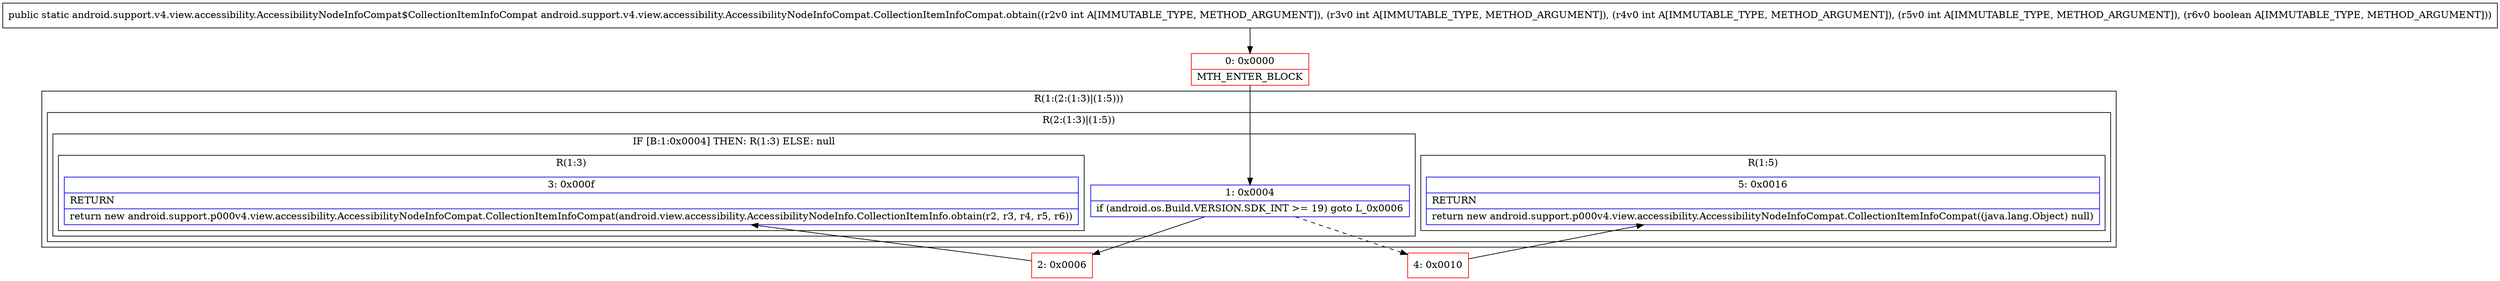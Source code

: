 digraph "CFG forandroid.support.v4.view.accessibility.AccessibilityNodeInfoCompat.CollectionItemInfoCompat.obtain(IIIIZ)Landroid\/support\/v4\/view\/accessibility\/AccessibilityNodeInfoCompat$CollectionItemInfoCompat;" {
subgraph cluster_Region_74164567 {
label = "R(1:(2:(1:3)|(1:5)))";
node [shape=record,color=blue];
subgraph cluster_Region_1371727514 {
label = "R(2:(1:3)|(1:5))";
node [shape=record,color=blue];
subgraph cluster_IfRegion_977500221 {
label = "IF [B:1:0x0004] THEN: R(1:3) ELSE: null";
node [shape=record,color=blue];
Node_1 [shape=record,label="{1\:\ 0x0004|if (android.os.Build.VERSION.SDK_INT \>= 19) goto L_0x0006\l}"];
subgraph cluster_Region_599298254 {
label = "R(1:3)";
node [shape=record,color=blue];
Node_3 [shape=record,label="{3\:\ 0x000f|RETURN\l|return new android.support.p000v4.view.accessibility.AccessibilityNodeInfoCompat.CollectionItemInfoCompat(android.view.accessibility.AccessibilityNodeInfo.CollectionItemInfo.obtain(r2, r3, r4, r5, r6))\l}"];
}
}
subgraph cluster_Region_2051056895 {
label = "R(1:5)";
node [shape=record,color=blue];
Node_5 [shape=record,label="{5\:\ 0x0016|RETURN\l|return new android.support.p000v4.view.accessibility.AccessibilityNodeInfoCompat.CollectionItemInfoCompat((java.lang.Object) null)\l}"];
}
}
}
Node_0 [shape=record,color=red,label="{0\:\ 0x0000|MTH_ENTER_BLOCK\l}"];
Node_2 [shape=record,color=red,label="{2\:\ 0x0006}"];
Node_4 [shape=record,color=red,label="{4\:\ 0x0010}"];
MethodNode[shape=record,label="{public static android.support.v4.view.accessibility.AccessibilityNodeInfoCompat$CollectionItemInfoCompat android.support.v4.view.accessibility.AccessibilityNodeInfoCompat.CollectionItemInfoCompat.obtain((r2v0 int A[IMMUTABLE_TYPE, METHOD_ARGUMENT]), (r3v0 int A[IMMUTABLE_TYPE, METHOD_ARGUMENT]), (r4v0 int A[IMMUTABLE_TYPE, METHOD_ARGUMENT]), (r5v0 int A[IMMUTABLE_TYPE, METHOD_ARGUMENT]), (r6v0 boolean A[IMMUTABLE_TYPE, METHOD_ARGUMENT])) }"];
MethodNode -> Node_0;
Node_1 -> Node_2;
Node_1 -> Node_4[style=dashed];
Node_0 -> Node_1;
Node_2 -> Node_3;
Node_4 -> Node_5;
}

